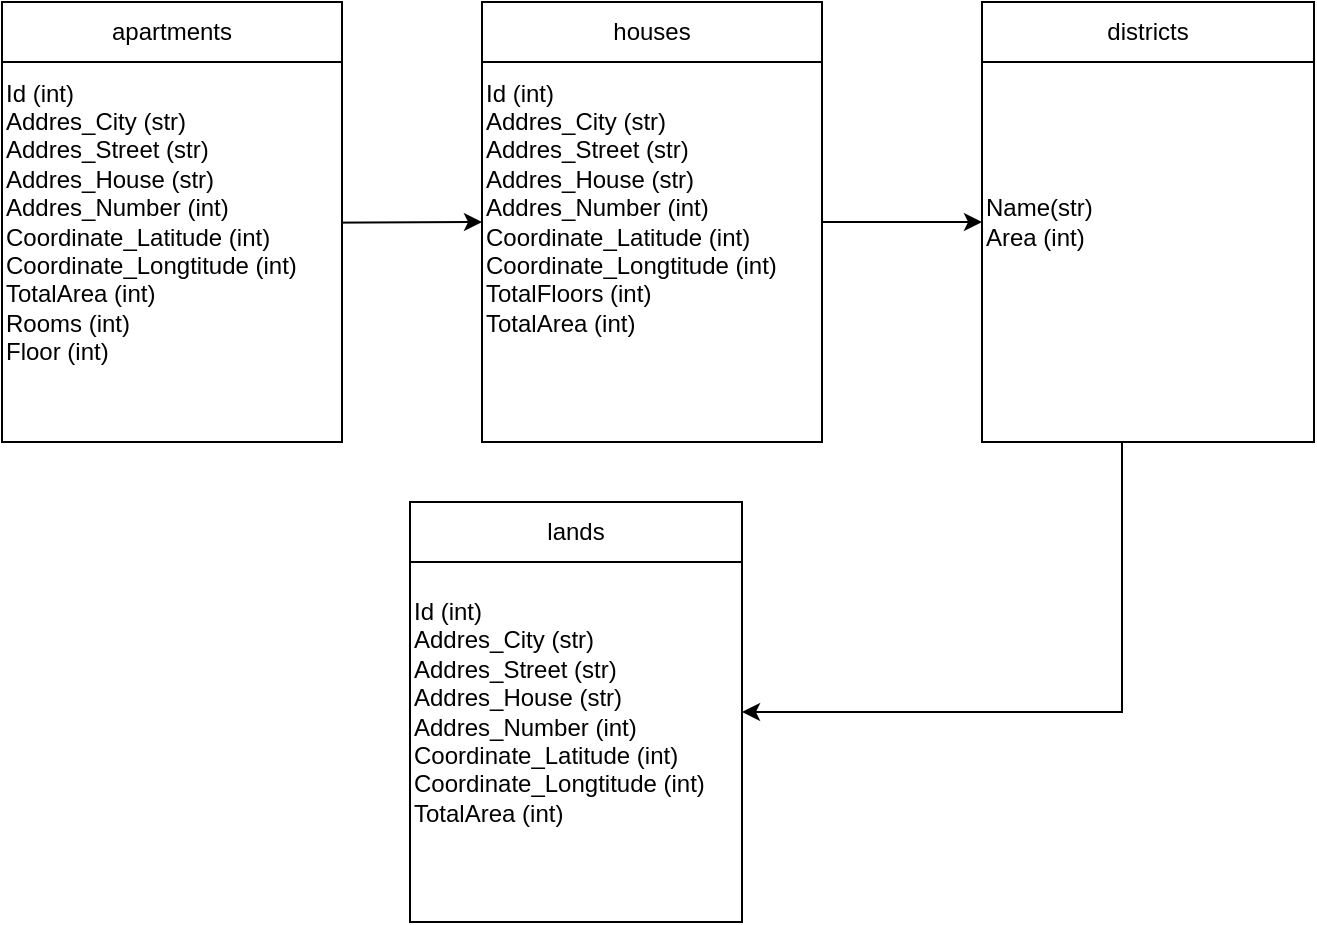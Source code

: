 <mxfile version="14.5.3" type="github">
  <diagram id="4ylIoMGwWyoiHeTSIO0k" name="Page-1">
    <mxGraphModel dx="1422" dy="789" grid="1" gridSize="10" guides="1" tooltips="1" connect="1" arrows="1" fold="1" page="1" pageScale="1" pageWidth="827" pageHeight="1169" math="0" shadow="0">
      <root>
        <mxCell id="0" />
        <mxCell id="1" parent="0" />
        <mxCell id="WAQLtF2B_t9hrjBfRBRg-10" style="edgeStyle=orthogonalEdgeStyle;rounded=0;orthogonalLoop=1;jettySize=auto;html=1;entryX=0;entryY=0.5;entryDx=0;entryDy=0;" edge="1" parent="1" target="WAQLtF2B_t9hrjBfRBRg-5">
          <mxGeometry relative="1" as="geometry">
            <mxPoint x="110" y="200" as="sourcePoint" />
          </mxGeometry>
        </mxCell>
        <mxCell id="WAQLtF2B_t9hrjBfRBRg-1" value="&lt;span&gt;Id (int)&lt;/span&gt;&lt;br&gt;&lt;span&gt;Addres_City (str)&lt;/span&gt;&lt;br&gt;&lt;span&gt;Addres_Street (str)&lt;/span&gt;&lt;br&gt;&lt;span&gt;Addres_House (str)&lt;/span&gt;&lt;br&gt;&lt;span&gt;Addres_Number (int)&lt;/span&gt;&lt;br&gt;&lt;span&gt;Coordinate_Latitude (int)&lt;/span&gt;&lt;br&gt;&lt;span&gt;Coordinate_Longtitude (int)&lt;/span&gt;&lt;br&gt;&lt;span&gt;TotalArea (int)&lt;/span&gt;&lt;br&gt;&lt;span&gt;Rooms (int)&lt;/span&gt;&lt;br&gt;&lt;div&gt;Floor (int)&lt;/div&gt;" style="rounded=0;whiteSpace=wrap;html=1;align=left;" vertex="1" parent="1">
          <mxGeometry x="90" y="90" width="170" height="220" as="geometry" />
        </mxCell>
        <mxCell id="WAQLtF2B_t9hrjBfRBRg-2" value="apartments" style="rounded=0;whiteSpace=wrap;html=1;" vertex="1" parent="1">
          <mxGeometry x="90" y="90" width="170" height="30" as="geometry" />
        </mxCell>
        <mxCell id="WAQLtF2B_t9hrjBfRBRg-12" style="edgeStyle=orthogonalEdgeStyle;rounded=0;orthogonalLoop=1;jettySize=auto;html=1;entryX=1;entryY=0.5;entryDx=0;entryDy=0;" edge="1" parent="1" source="WAQLtF2B_t9hrjBfRBRg-3" target="WAQLtF2B_t9hrjBfRBRg-7">
          <mxGeometry relative="1" as="geometry">
            <Array as="points">
              <mxPoint x="650" y="445" />
            </Array>
          </mxGeometry>
        </mxCell>
        <mxCell id="WAQLtF2B_t9hrjBfRBRg-3" value="&lt;span&gt;Name(str)&lt;/span&gt;&lt;span&gt;&lt;br&gt;Area (int)&lt;/span&gt;" style="rounded=0;whiteSpace=wrap;html=1;align=left;" vertex="1" parent="1">
          <mxGeometry x="580" y="90" width="166" height="220" as="geometry" />
        </mxCell>
        <mxCell id="WAQLtF2B_t9hrjBfRBRg-4" value="districts" style="rounded=0;whiteSpace=wrap;html=1;" vertex="1" parent="1">
          <mxGeometry x="580" y="90" width="166" height="30" as="geometry" />
        </mxCell>
        <mxCell id="WAQLtF2B_t9hrjBfRBRg-11" style="edgeStyle=orthogonalEdgeStyle;rounded=0;orthogonalLoop=1;jettySize=auto;html=1;entryX=0;entryY=0.5;entryDx=0;entryDy=0;" edge="1" parent="1" source="WAQLtF2B_t9hrjBfRBRg-5" target="WAQLtF2B_t9hrjBfRBRg-3">
          <mxGeometry relative="1" as="geometry" />
        </mxCell>
        <mxCell id="WAQLtF2B_t9hrjBfRBRg-5" value="&lt;span&gt;Id (int)&lt;/span&gt;&lt;br&gt;&lt;span&gt;Addres_City (str)&lt;/span&gt;&lt;br&gt;&lt;span&gt;Addres_Street (str)&lt;/span&gt;&lt;br&gt;&lt;span&gt;Addres_House (str)&lt;/span&gt;&lt;br&gt;&lt;span&gt;Addres_Number (int)&lt;/span&gt;&lt;br&gt;&lt;span&gt;Coordinate_Latitude (int)&lt;/span&gt;&lt;br&gt;&lt;span&gt;Coordinate_Longtitude (int)&lt;br&gt;&lt;/span&gt;TotalFloors (int)&lt;br&gt;&lt;span&gt;TotalArea (int)&lt;/span&gt;&lt;br&gt;&lt;div&gt;&lt;br&gt;&lt;/div&gt;" style="rounded=0;whiteSpace=wrap;html=1;align=left;" vertex="1" parent="1">
          <mxGeometry x="330" y="90" width="170" height="220" as="geometry" />
        </mxCell>
        <mxCell id="WAQLtF2B_t9hrjBfRBRg-6" value="houses" style="rounded=0;whiteSpace=wrap;html=1;" vertex="1" parent="1">
          <mxGeometry x="330" y="90" width="170" height="30" as="geometry" />
        </mxCell>
        <mxCell id="WAQLtF2B_t9hrjBfRBRg-7" value="Id (int)&lt;br&gt;Addres_City (str)&lt;br&gt;Addres_Street (str)&lt;br&gt;Addres_House (str)&lt;br&gt;Addres_Number (int)&lt;br&gt;Coordinate_Latitude (int)&lt;br&gt;Coordinate_Longtitude (int)&lt;br&gt;TotalArea (int)&lt;br&gt;" style="rounded=0;whiteSpace=wrap;html=1;align=left;" vertex="1" parent="1">
          <mxGeometry x="294" y="340" width="166" height="210" as="geometry" />
        </mxCell>
        <mxCell id="WAQLtF2B_t9hrjBfRBRg-8" value="lands" style="rounded=0;whiteSpace=wrap;html=1;" vertex="1" parent="1">
          <mxGeometry x="294" y="340" width="166" height="30" as="geometry" />
        </mxCell>
      </root>
    </mxGraphModel>
  </diagram>
</mxfile>
